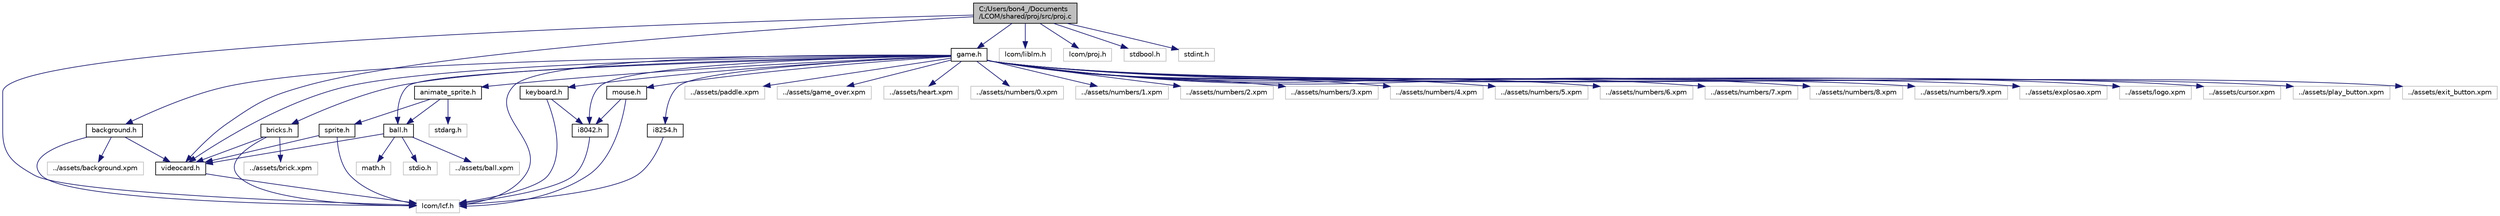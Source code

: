 digraph "C:/Users/bon4_/Documents/LCOM/shared/proj/src/proj.c"
{
 // LATEX_PDF_SIZE
  edge [fontname="Helvetica",fontsize="10",labelfontname="Helvetica",labelfontsize="10"];
  node [fontname="Helvetica",fontsize="10",shape=record];
  Node1 [label="C:/Users/bon4_/Documents\l/LCOM/shared/proj/src/proj.c",height=0.2,width=0.4,color="black", fillcolor="grey75", style="filled", fontcolor="black",tooltip=" "];
  Node1 -> Node2 [color="midnightblue",fontsize="10",style="solid",fontname="Helvetica"];
  Node2 [label="lcom/lcf.h",height=0.2,width=0.4,color="grey75", fillcolor="white", style="filled",tooltip=" "];
  Node1 -> Node3 [color="midnightblue",fontsize="10",style="solid",fontname="Helvetica"];
  Node3 [label="lcom/liblm.h",height=0.2,width=0.4,color="grey75", fillcolor="white", style="filled",tooltip=" "];
  Node1 -> Node4 [color="midnightblue",fontsize="10",style="solid",fontname="Helvetica"];
  Node4 [label="lcom/proj.h",height=0.2,width=0.4,color="grey75", fillcolor="white", style="filled",tooltip=" "];
  Node1 -> Node5 [color="midnightblue",fontsize="10",style="solid",fontname="Helvetica"];
  Node5 [label="stdbool.h",height=0.2,width=0.4,color="grey75", fillcolor="white", style="filled",tooltip=" "];
  Node1 -> Node6 [color="midnightblue",fontsize="10",style="solid",fontname="Helvetica"];
  Node6 [label="stdint.h",height=0.2,width=0.4,color="grey75", fillcolor="white", style="filled",tooltip=" "];
  Node1 -> Node7 [color="midnightblue",fontsize="10",style="solid",fontname="Helvetica"];
  Node7 [label="videocard.h",height=0.2,width=0.4,color="black", fillcolor="white", style="filled",URL="$videocard_8h.html",tooltip=" "];
  Node7 -> Node2 [color="midnightblue",fontsize="10",style="solid",fontname="Helvetica"];
  Node1 -> Node8 [color="midnightblue",fontsize="10",style="solid",fontname="Helvetica"];
  Node8 [label="game.h",height=0.2,width=0.4,color="black", fillcolor="white", style="filled",URL="$game_8h.html",tooltip=" "];
  Node8 -> Node2 [color="midnightblue",fontsize="10",style="solid",fontname="Helvetica"];
  Node8 -> Node9 [color="midnightblue",fontsize="10",style="solid",fontname="Helvetica"];
  Node9 [label="keyboard.h",height=0.2,width=0.4,color="black", fillcolor="white", style="filled",URL="$keyboard_8h.html",tooltip=" "];
  Node9 -> Node2 [color="midnightblue",fontsize="10",style="solid",fontname="Helvetica"];
  Node9 -> Node10 [color="midnightblue",fontsize="10",style="solid",fontname="Helvetica"];
  Node10 [label="i8042.h",height=0.2,width=0.4,color="black", fillcolor="white", style="filled",URL="$i8042_8h.html",tooltip=" "];
  Node10 -> Node2 [color="midnightblue",fontsize="10",style="solid",fontname="Helvetica"];
  Node8 -> Node7 [color="midnightblue",fontsize="10",style="solid",fontname="Helvetica"];
  Node8 -> Node11 [color="midnightblue",fontsize="10",style="solid",fontname="Helvetica"];
  Node11 [label="mouse.h",height=0.2,width=0.4,color="black", fillcolor="white", style="filled",URL="$mouse_8h.html",tooltip=" "];
  Node11 -> Node2 [color="midnightblue",fontsize="10",style="solid",fontname="Helvetica"];
  Node11 -> Node10 [color="midnightblue",fontsize="10",style="solid",fontname="Helvetica"];
  Node8 -> Node12 [color="midnightblue",fontsize="10",style="solid",fontname="Helvetica"];
  Node12 [label="ball.h",height=0.2,width=0.4,color="black", fillcolor="white", style="filled",URL="$ball_8h.html",tooltip=" "];
  Node12 -> Node13 [color="midnightblue",fontsize="10",style="solid",fontname="Helvetica"];
  Node13 [label="math.h",height=0.2,width=0.4,color="grey75", fillcolor="white", style="filled",tooltip=" "];
  Node12 -> Node14 [color="midnightblue",fontsize="10",style="solid",fontname="Helvetica"];
  Node14 [label="stdio.h",height=0.2,width=0.4,color="grey75", fillcolor="white", style="filled",tooltip=" "];
  Node12 -> Node7 [color="midnightblue",fontsize="10",style="solid",fontname="Helvetica"];
  Node12 -> Node15 [color="midnightblue",fontsize="10",style="solid",fontname="Helvetica"];
  Node15 [label="../assets/ball.xpm",height=0.2,width=0.4,color="grey75", fillcolor="white", style="filled",tooltip=" "];
  Node8 -> Node16 [color="midnightblue",fontsize="10",style="solid",fontname="Helvetica"];
  Node16 [label="background.h",height=0.2,width=0.4,color="black", fillcolor="white", style="filled",URL="$background_8h.html",tooltip=" "];
  Node16 -> Node2 [color="midnightblue",fontsize="10",style="solid",fontname="Helvetica"];
  Node16 -> Node7 [color="midnightblue",fontsize="10",style="solid",fontname="Helvetica"];
  Node16 -> Node17 [color="midnightblue",fontsize="10",style="solid",fontname="Helvetica"];
  Node17 [label="../assets/background.xpm",height=0.2,width=0.4,color="grey75", fillcolor="white", style="filled",tooltip=" "];
  Node8 -> Node18 [color="midnightblue",fontsize="10",style="solid",fontname="Helvetica"];
  Node18 [label="bricks.h",height=0.2,width=0.4,color="black", fillcolor="white", style="filled",URL="$bricks_8h.html",tooltip=" "];
  Node18 -> Node2 [color="midnightblue",fontsize="10",style="solid",fontname="Helvetica"];
  Node18 -> Node7 [color="midnightblue",fontsize="10",style="solid",fontname="Helvetica"];
  Node18 -> Node19 [color="midnightblue",fontsize="10",style="solid",fontname="Helvetica"];
  Node19 [label="../assets/brick.xpm",height=0.2,width=0.4,color="grey75", fillcolor="white", style="filled",tooltip=" "];
  Node8 -> Node20 [color="midnightblue",fontsize="10",style="solid",fontname="Helvetica"];
  Node20 [label="animate_sprite.h",height=0.2,width=0.4,color="black", fillcolor="white", style="filled",URL="$animate__sprite_8h.html",tooltip=" "];
  Node20 -> Node21 [color="midnightblue",fontsize="10",style="solid",fontname="Helvetica"];
  Node21 [label="stdarg.h",height=0.2,width=0.4,color="grey75", fillcolor="white", style="filled",tooltip=" "];
  Node20 -> Node22 [color="midnightblue",fontsize="10",style="solid",fontname="Helvetica"];
  Node22 [label="sprite.h",height=0.2,width=0.4,color="black", fillcolor="white", style="filled",URL="$sprite_8h.html",tooltip=" "];
  Node22 -> Node2 [color="midnightblue",fontsize="10",style="solid",fontname="Helvetica"];
  Node22 -> Node7 [color="midnightblue",fontsize="10",style="solid",fontname="Helvetica"];
  Node20 -> Node12 [color="midnightblue",fontsize="10",style="solid",fontname="Helvetica"];
  Node8 -> Node10 [color="midnightblue",fontsize="10",style="solid",fontname="Helvetica"];
  Node8 -> Node23 [color="midnightblue",fontsize="10",style="solid",fontname="Helvetica"];
  Node23 [label="i8254.h",height=0.2,width=0.4,color="black", fillcolor="white", style="filled",URL="$i8254_8h.html",tooltip=" "];
  Node23 -> Node2 [color="midnightblue",fontsize="10",style="solid",fontname="Helvetica"];
  Node8 -> Node24 [color="midnightblue",fontsize="10",style="solid",fontname="Helvetica"];
  Node24 [label="../assets/paddle.xpm",height=0.2,width=0.4,color="grey75", fillcolor="white", style="filled",tooltip=" "];
  Node8 -> Node25 [color="midnightblue",fontsize="10",style="solid",fontname="Helvetica"];
  Node25 [label="../assets/game_over.xpm",height=0.2,width=0.4,color="grey75", fillcolor="white", style="filled",tooltip=" "];
  Node8 -> Node26 [color="midnightblue",fontsize="10",style="solid",fontname="Helvetica"];
  Node26 [label="../assets/heart.xpm",height=0.2,width=0.4,color="grey75", fillcolor="white", style="filled",tooltip=" "];
  Node8 -> Node27 [color="midnightblue",fontsize="10",style="solid",fontname="Helvetica"];
  Node27 [label="../assets/numbers/0.xpm",height=0.2,width=0.4,color="grey75", fillcolor="white", style="filled",tooltip=" "];
  Node8 -> Node28 [color="midnightblue",fontsize="10",style="solid",fontname="Helvetica"];
  Node28 [label="../assets/numbers/1.xpm",height=0.2,width=0.4,color="grey75", fillcolor="white", style="filled",tooltip=" "];
  Node8 -> Node29 [color="midnightblue",fontsize="10",style="solid",fontname="Helvetica"];
  Node29 [label="../assets/numbers/2.xpm",height=0.2,width=0.4,color="grey75", fillcolor="white", style="filled",tooltip=" "];
  Node8 -> Node30 [color="midnightblue",fontsize="10",style="solid",fontname="Helvetica"];
  Node30 [label="../assets/numbers/3.xpm",height=0.2,width=0.4,color="grey75", fillcolor="white", style="filled",tooltip=" "];
  Node8 -> Node31 [color="midnightblue",fontsize="10",style="solid",fontname="Helvetica"];
  Node31 [label="../assets/numbers/4.xpm",height=0.2,width=0.4,color="grey75", fillcolor="white", style="filled",tooltip=" "];
  Node8 -> Node32 [color="midnightblue",fontsize="10",style="solid",fontname="Helvetica"];
  Node32 [label="../assets/numbers/5.xpm",height=0.2,width=0.4,color="grey75", fillcolor="white", style="filled",tooltip=" "];
  Node8 -> Node33 [color="midnightblue",fontsize="10",style="solid",fontname="Helvetica"];
  Node33 [label="../assets/numbers/6.xpm",height=0.2,width=0.4,color="grey75", fillcolor="white", style="filled",tooltip=" "];
  Node8 -> Node34 [color="midnightblue",fontsize="10",style="solid",fontname="Helvetica"];
  Node34 [label="../assets/numbers/7.xpm",height=0.2,width=0.4,color="grey75", fillcolor="white", style="filled",tooltip=" "];
  Node8 -> Node35 [color="midnightblue",fontsize="10",style="solid",fontname="Helvetica"];
  Node35 [label="../assets/numbers/8.xpm",height=0.2,width=0.4,color="grey75", fillcolor="white", style="filled",tooltip=" "];
  Node8 -> Node36 [color="midnightblue",fontsize="10",style="solid",fontname="Helvetica"];
  Node36 [label="../assets/numbers/9.xpm",height=0.2,width=0.4,color="grey75", fillcolor="white", style="filled",tooltip=" "];
  Node8 -> Node37 [color="midnightblue",fontsize="10",style="solid",fontname="Helvetica"];
  Node37 [label="../assets/explosao.xpm",height=0.2,width=0.4,color="grey75", fillcolor="white", style="filled",tooltip=" "];
  Node8 -> Node38 [color="midnightblue",fontsize="10",style="solid",fontname="Helvetica"];
  Node38 [label="../assets/logo.xpm",height=0.2,width=0.4,color="grey75", fillcolor="white", style="filled",tooltip=" "];
  Node8 -> Node39 [color="midnightblue",fontsize="10",style="solid",fontname="Helvetica"];
  Node39 [label="../assets/cursor.xpm",height=0.2,width=0.4,color="grey75", fillcolor="white", style="filled",tooltip=" "];
  Node8 -> Node40 [color="midnightblue",fontsize="10",style="solid",fontname="Helvetica"];
  Node40 [label="../assets/play_button.xpm",height=0.2,width=0.4,color="grey75", fillcolor="white", style="filled",tooltip=" "];
  Node8 -> Node41 [color="midnightblue",fontsize="10",style="solid",fontname="Helvetica"];
  Node41 [label="../assets/exit_button.xpm",height=0.2,width=0.4,color="grey75", fillcolor="white", style="filled",tooltip=" "];
}
